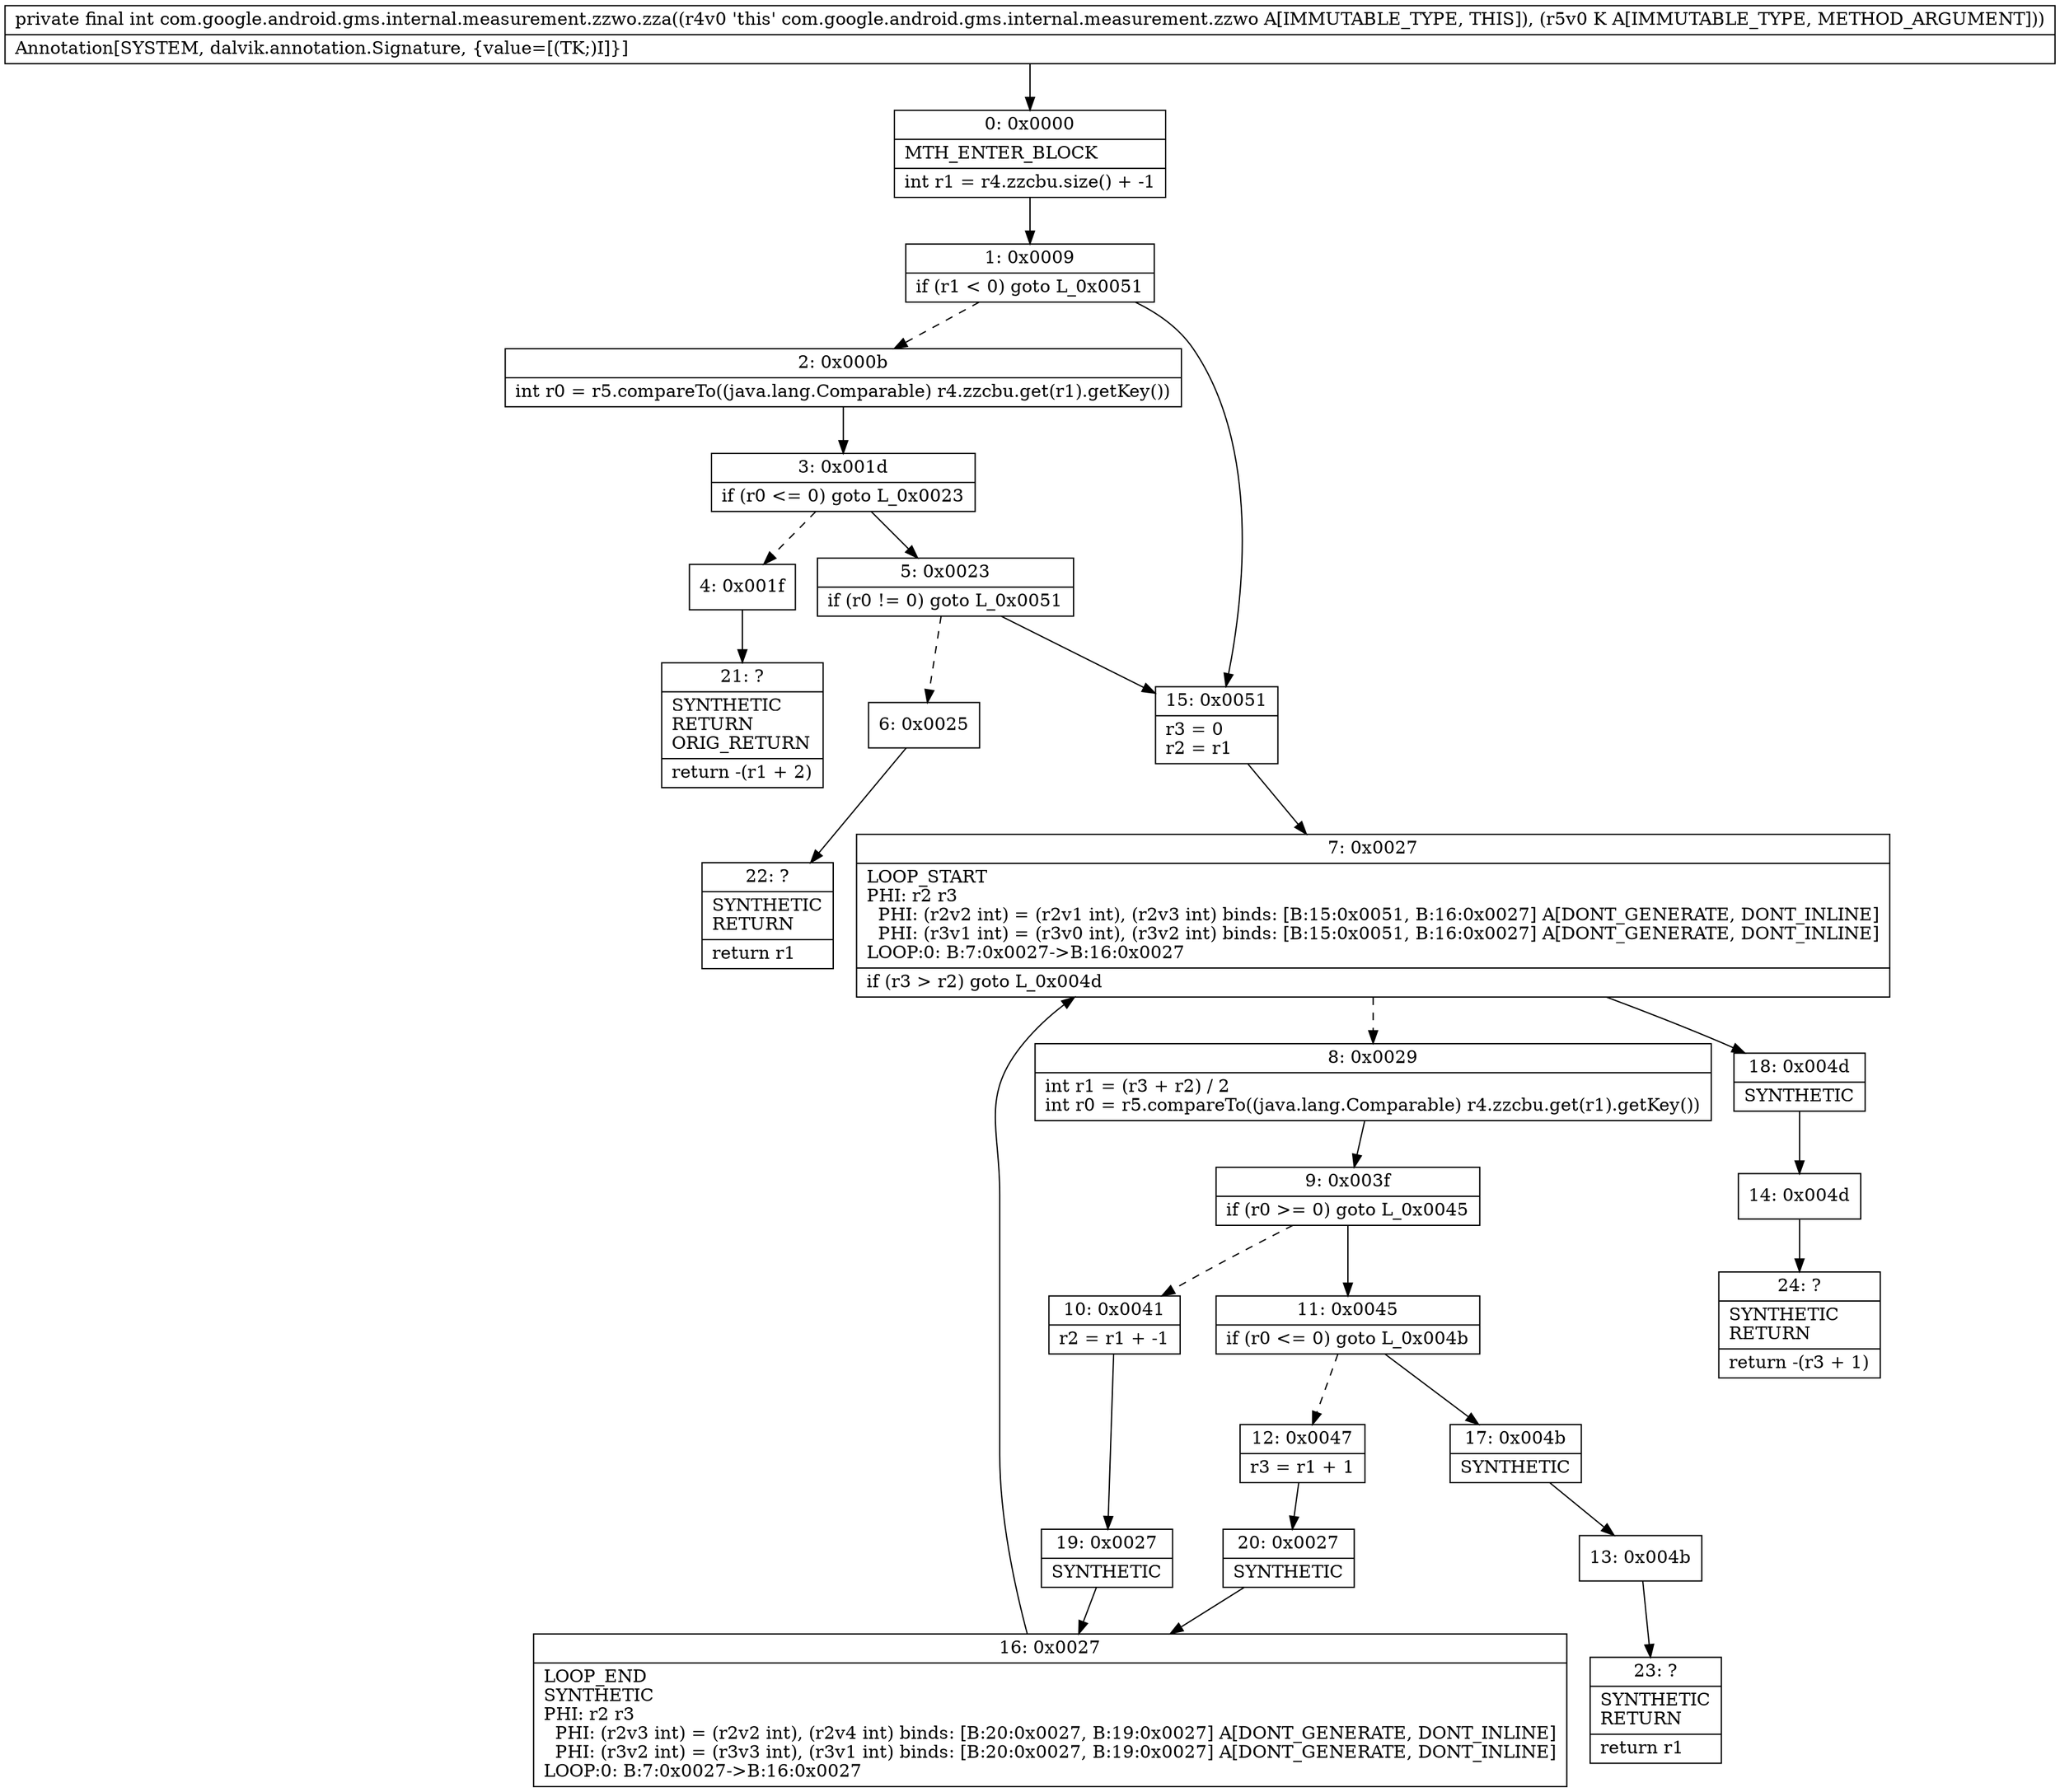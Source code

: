 digraph "CFG forcom.google.android.gms.internal.measurement.zzwo.zza(Ljava\/lang\/Comparable;)I" {
Node_0 [shape=record,label="{0\:\ 0x0000|MTH_ENTER_BLOCK\l|int r1 = r4.zzcbu.size() + \-1\l}"];
Node_1 [shape=record,label="{1\:\ 0x0009|if (r1 \< 0) goto L_0x0051\l}"];
Node_2 [shape=record,label="{2\:\ 0x000b|int r0 = r5.compareTo((java.lang.Comparable) r4.zzcbu.get(r1).getKey())\l}"];
Node_3 [shape=record,label="{3\:\ 0x001d|if (r0 \<= 0) goto L_0x0023\l}"];
Node_4 [shape=record,label="{4\:\ 0x001f}"];
Node_5 [shape=record,label="{5\:\ 0x0023|if (r0 != 0) goto L_0x0051\l}"];
Node_6 [shape=record,label="{6\:\ 0x0025}"];
Node_7 [shape=record,label="{7\:\ 0x0027|LOOP_START\lPHI: r2 r3 \l  PHI: (r2v2 int) = (r2v1 int), (r2v3 int) binds: [B:15:0x0051, B:16:0x0027] A[DONT_GENERATE, DONT_INLINE]\l  PHI: (r3v1 int) = (r3v0 int), (r3v2 int) binds: [B:15:0x0051, B:16:0x0027] A[DONT_GENERATE, DONT_INLINE]\lLOOP:0: B:7:0x0027\-\>B:16:0x0027\l|if (r3 \> r2) goto L_0x004d\l}"];
Node_8 [shape=record,label="{8\:\ 0x0029|int r1 = (r3 + r2) \/ 2\lint r0 = r5.compareTo((java.lang.Comparable) r4.zzcbu.get(r1).getKey())\l}"];
Node_9 [shape=record,label="{9\:\ 0x003f|if (r0 \>= 0) goto L_0x0045\l}"];
Node_10 [shape=record,label="{10\:\ 0x0041|r2 = r1 + \-1\l}"];
Node_11 [shape=record,label="{11\:\ 0x0045|if (r0 \<= 0) goto L_0x004b\l}"];
Node_12 [shape=record,label="{12\:\ 0x0047|r3 = r1 + 1\l}"];
Node_13 [shape=record,label="{13\:\ 0x004b}"];
Node_14 [shape=record,label="{14\:\ 0x004d}"];
Node_15 [shape=record,label="{15\:\ 0x0051|r3 = 0\lr2 = r1\l}"];
Node_16 [shape=record,label="{16\:\ 0x0027|LOOP_END\lSYNTHETIC\lPHI: r2 r3 \l  PHI: (r2v3 int) = (r2v2 int), (r2v4 int) binds: [B:20:0x0027, B:19:0x0027] A[DONT_GENERATE, DONT_INLINE]\l  PHI: (r3v2 int) = (r3v3 int), (r3v1 int) binds: [B:20:0x0027, B:19:0x0027] A[DONT_GENERATE, DONT_INLINE]\lLOOP:0: B:7:0x0027\-\>B:16:0x0027\l}"];
Node_17 [shape=record,label="{17\:\ 0x004b|SYNTHETIC\l}"];
Node_18 [shape=record,label="{18\:\ 0x004d|SYNTHETIC\l}"];
Node_19 [shape=record,label="{19\:\ 0x0027|SYNTHETIC\l}"];
Node_20 [shape=record,label="{20\:\ 0x0027|SYNTHETIC\l}"];
Node_21 [shape=record,label="{21\:\ ?|SYNTHETIC\lRETURN\lORIG_RETURN\l|return \-(r1 + 2)\l}"];
Node_22 [shape=record,label="{22\:\ ?|SYNTHETIC\lRETURN\l|return r1\l}"];
Node_23 [shape=record,label="{23\:\ ?|SYNTHETIC\lRETURN\l|return r1\l}"];
Node_24 [shape=record,label="{24\:\ ?|SYNTHETIC\lRETURN\l|return \-(r3 + 1)\l}"];
MethodNode[shape=record,label="{private final int com.google.android.gms.internal.measurement.zzwo.zza((r4v0 'this' com.google.android.gms.internal.measurement.zzwo A[IMMUTABLE_TYPE, THIS]), (r5v0 K A[IMMUTABLE_TYPE, METHOD_ARGUMENT]))  | Annotation[SYSTEM, dalvik.annotation.Signature, \{value=[(TK;)I]\}]\l}"];
MethodNode -> Node_0;
Node_0 -> Node_1;
Node_1 -> Node_2[style=dashed];
Node_1 -> Node_15;
Node_2 -> Node_3;
Node_3 -> Node_4[style=dashed];
Node_3 -> Node_5;
Node_4 -> Node_21;
Node_5 -> Node_6[style=dashed];
Node_5 -> Node_15;
Node_6 -> Node_22;
Node_7 -> Node_8[style=dashed];
Node_7 -> Node_18;
Node_8 -> Node_9;
Node_9 -> Node_10[style=dashed];
Node_9 -> Node_11;
Node_10 -> Node_19;
Node_11 -> Node_12[style=dashed];
Node_11 -> Node_17;
Node_12 -> Node_20;
Node_13 -> Node_23;
Node_14 -> Node_24;
Node_15 -> Node_7;
Node_16 -> Node_7;
Node_17 -> Node_13;
Node_18 -> Node_14;
Node_19 -> Node_16;
Node_20 -> Node_16;
}

